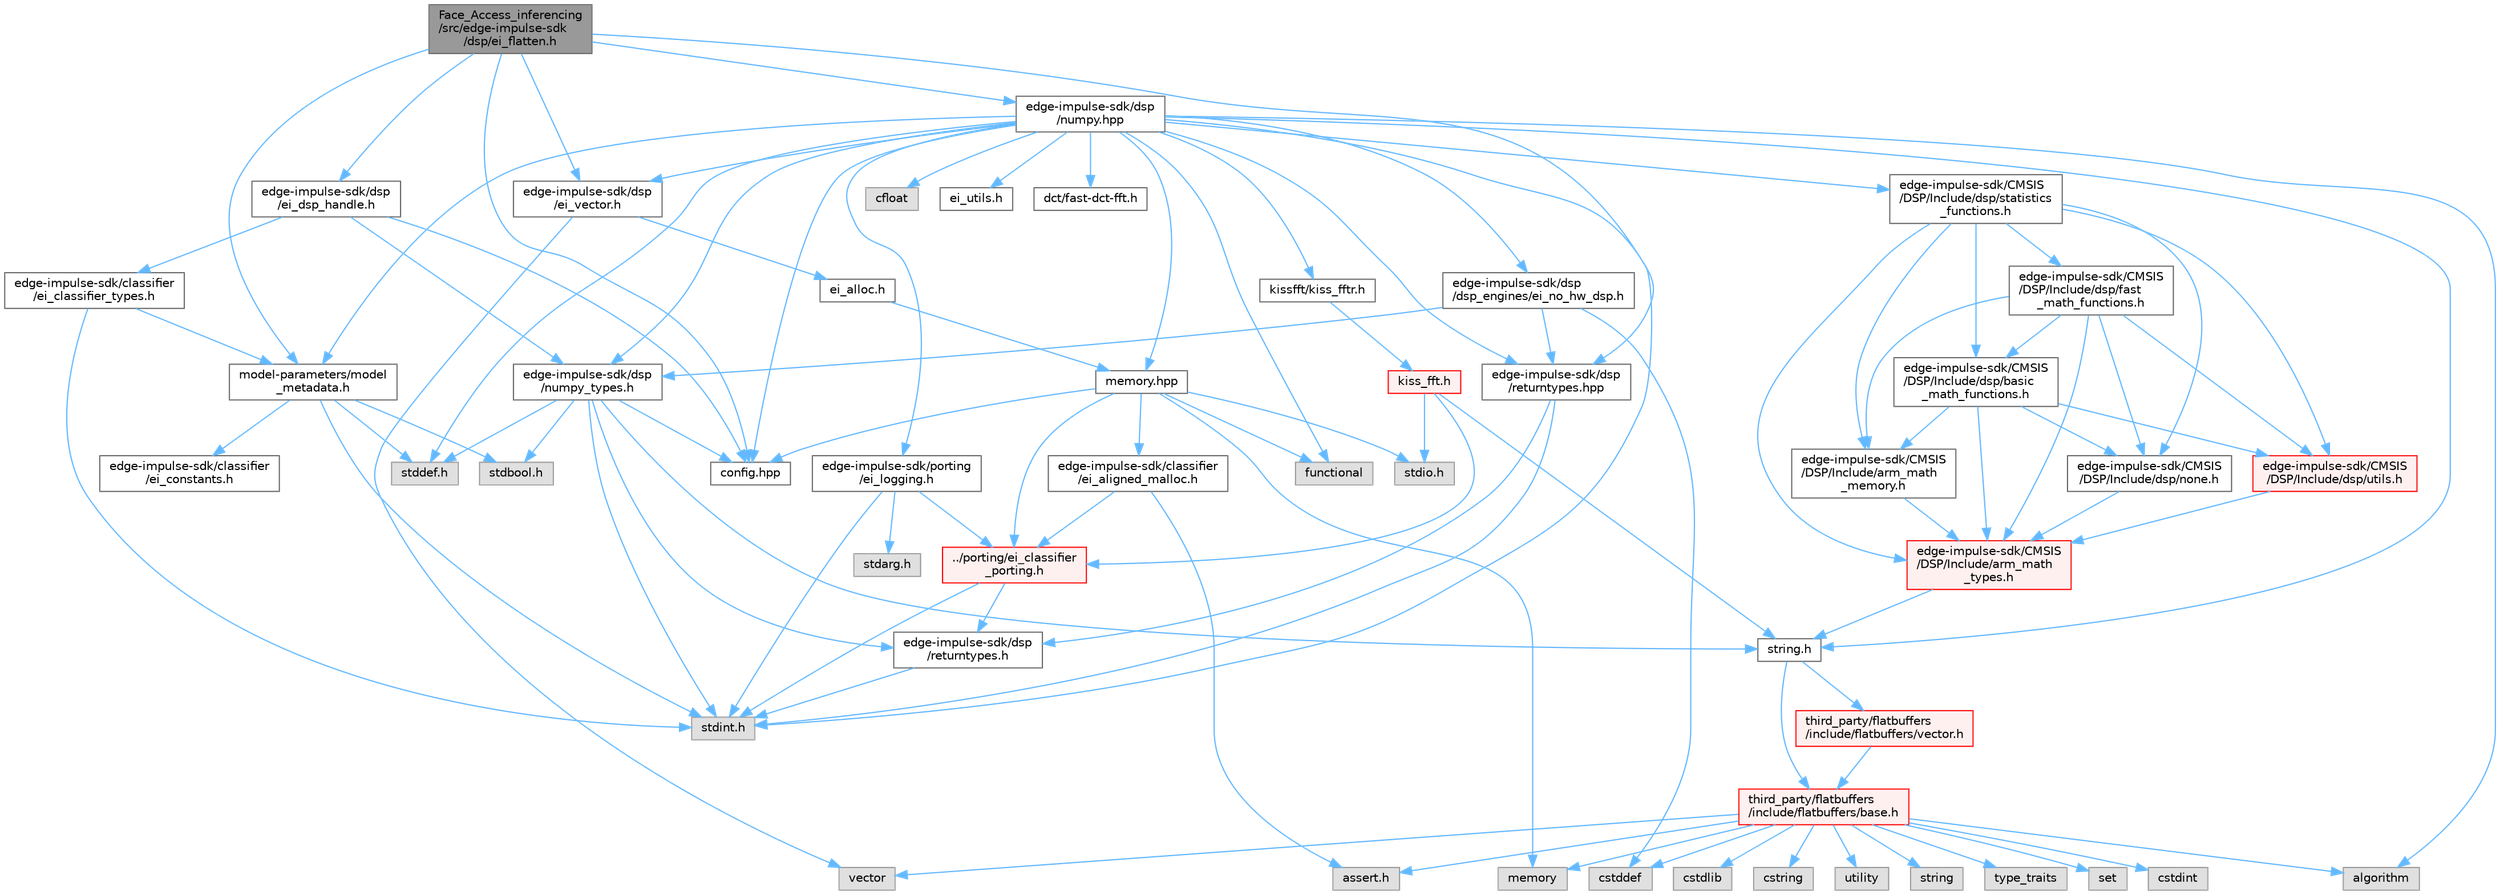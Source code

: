 digraph "Face_Access_inferencing/src/edge-impulse-sdk/dsp/ei_flatten.h"
{
 // LATEX_PDF_SIZE
  bgcolor="transparent";
  edge [fontname=Helvetica,fontsize=10,labelfontname=Helvetica,labelfontsize=10];
  node [fontname=Helvetica,fontsize=10,shape=box,height=0.2,width=0.4];
  Node1 [id="Node000001",label="Face_Access_inferencing\l/src/edge-impulse-sdk\l/dsp/ei_flatten.h",height=0.2,width=0.4,color="gray40", fillcolor="grey60", style="filled", fontcolor="black",tooltip=" "];
  Node1 -> Node2 [id="edge100_Node000001_Node000002",color="steelblue1",style="solid",tooltip=" "];
  Node2 [id="Node000002",label="edge-impulse-sdk/dsp\l/ei_vector.h",height=0.2,width=0.4,color="grey40", fillcolor="white", style="filled",URL="$ei__vector_8h.html",tooltip=" "];
  Node2 -> Node3 [id="edge101_Node000002_Node000003",color="steelblue1",style="solid",tooltip=" "];
  Node3 [id="Node000003",label="ei_alloc.h",height=0.2,width=0.4,color="grey40", fillcolor="white", style="filled",URL="$ei__alloc_8h.html",tooltip=" "];
  Node3 -> Node4 [id="edge102_Node000003_Node000004",color="steelblue1",style="solid",tooltip=" "];
  Node4 [id="Node000004",label="memory.hpp",height=0.2,width=0.4,color="grey40", fillcolor="white", style="filled",URL="$memory_8hpp.html",tooltip=" "];
  Node4 -> Node5 [id="edge103_Node000004_Node000005",color="steelblue1",style="solid",tooltip=" "];
  Node5 [id="Node000005",label="functional",height=0.2,width=0.4,color="grey60", fillcolor="#E0E0E0", style="filled",tooltip=" "];
  Node4 -> Node6 [id="edge104_Node000004_Node000006",color="steelblue1",style="solid",tooltip=" "];
  Node6 [id="Node000006",label="stdio.h",height=0.2,width=0.4,color="grey60", fillcolor="#E0E0E0", style="filled",tooltip=" "];
  Node4 -> Node7 [id="edge105_Node000004_Node000007",color="steelblue1",style="solid",tooltip=" "];
  Node7 [id="Node000007",label="memory",height=0.2,width=0.4,color="grey60", fillcolor="#E0E0E0", style="filled",tooltip=" "];
  Node4 -> Node8 [id="edge106_Node000004_Node000008",color="steelblue1",style="solid",tooltip=" "];
  Node8 [id="Node000008",label="../porting/ei_classifier\l_porting.h",height=0.2,width=0.4,color="red", fillcolor="#FFF0F0", style="filled",URL="$ei__classifier__porting_8h.html",tooltip=" "];
  Node8 -> Node9 [id="edge107_Node000008_Node000009",color="steelblue1",style="solid",tooltip=" "];
  Node9 [id="Node000009",label="stdint.h",height=0.2,width=0.4,color="grey60", fillcolor="#E0E0E0", style="filled",tooltip=" "];
  Node8 -> Node11 [id="edge108_Node000008_Node000011",color="steelblue1",style="solid",tooltip=" "];
  Node11 [id="Node000011",label="edge-impulse-sdk/dsp\l/returntypes.h",height=0.2,width=0.4,color="grey40", fillcolor="white", style="filled",URL="$returntypes_8h.html",tooltip=" "];
  Node11 -> Node9 [id="edge109_Node000011_Node000009",color="steelblue1",style="solid",tooltip=" "];
  Node4 -> Node12 [id="edge110_Node000004_Node000012",color="steelblue1",style="solid",tooltip=" "];
  Node12 [id="Node000012",label="edge-impulse-sdk/classifier\l/ei_aligned_malloc.h",height=0.2,width=0.4,color="grey40", fillcolor="white", style="filled",URL="$ei__aligned__malloc_8h.html",tooltip=" "];
  Node12 -> Node13 [id="edge111_Node000012_Node000013",color="steelblue1",style="solid",tooltip=" "];
  Node13 [id="Node000013",label="assert.h",height=0.2,width=0.4,color="grey60", fillcolor="#E0E0E0", style="filled",tooltip=" "];
  Node12 -> Node8 [id="edge112_Node000012_Node000008",color="steelblue1",style="solid",tooltip=" "];
  Node4 -> Node14 [id="edge113_Node000004_Node000014",color="steelblue1",style="solid",tooltip=" "];
  Node14 [id="Node000014",label="config.hpp",height=0.2,width=0.4,color="grey40", fillcolor="white", style="filled",URL="$config_8hpp.html",tooltip=" "];
  Node2 -> Node15 [id="edge114_Node000002_Node000015",color="steelblue1",style="solid",tooltip=" "];
  Node15 [id="Node000015",label="vector",height=0.2,width=0.4,color="grey60", fillcolor="#E0E0E0", style="filled",tooltip=" "];
  Node1 -> Node16 [id="edge115_Node000001_Node000016",color="steelblue1",style="solid",tooltip=" "];
  Node16 [id="Node000016",label="edge-impulse-sdk/dsp\l/returntypes.hpp",height=0.2,width=0.4,color="grey40", fillcolor="white", style="filled",URL="$returntypes_8hpp.html",tooltip=" "];
  Node16 -> Node9 [id="edge116_Node000016_Node000009",color="steelblue1",style="solid",tooltip=" "];
  Node16 -> Node11 [id="edge117_Node000016_Node000011",color="steelblue1",style="solid",tooltip=" "];
  Node1 -> Node17 [id="edge118_Node000001_Node000017",color="steelblue1",style="solid",tooltip=" "];
  Node17 [id="Node000017",label="edge-impulse-sdk/dsp\l/ei_dsp_handle.h",height=0.2,width=0.4,color="grey40", fillcolor="white", style="filled",URL="$ei__dsp__handle_8h.html",tooltip=" "];
  Node17 -> Node14 [id="edge119_Node000017_Node000014",color="steelblue1",style="solid",tooltip=" "];
  Node17 -> Node18 [id="edge120_Node000017_Node000018",color="steelblue1",style="solid",tooltip=" "];
  Node18 [id="Node000018",label="edge-impulse-sdk/dsp\l/numpy_types.h",height=0.2,width=0.4,color="grey40", fillcolor="white", style="filled",URL="$numpy__types_8h.html",tooltip=" "];
  Node18 -> Node9 [id="edge121_Node000018_Node000009",color="steelblue1",style="solid",tooltip=" "];
  Node18 -> Node19 [id="edge122_Node000018_Node000019",color="steelblue1",style="solid",tooltip=" "];
  Node19 [id="Node000019",label="stdbool.h",height=0.2,width=0.4,color="grey60", fillcolor="#E0E0E0", style="filled",tooltip=" "];
  Node18 -> Node20 [id="edge123_Node000018_Node000020",color="steelblue1",style="solid",tooltip=" "];
  Node20 [id="Node000020",label="string.h",height=0.2,width=0.4,color="grey40", fillcolor="white", style="filled",URL="$string_8h.html",tooltip=" "];
  Node20 -> Node21 [id="edge124_Node000020_Node000021",color="steelblue1",style="solid",tooltip=" "];
  Node21 [id="Node000021",label="third_party/flatbuffers\l/include/flatbuffers/base.h",height=0.2,width=0.4,color="red", fillcolor="#FFF0F0", style="filled",URL="$base_8h.html",tooltip=" "];
  Node21 -> Node13 [id="edge125_Node000021_Node000013",color="steelblue1",style="solid",tooltip=" "];
  Node21 -> Node22 [id="edge126_Node000021_Node000022",color="steelblue1",style="solid",tooltip=" "];
  Node22 [id="Node000022",label="cstdint",height=0.2,width=0.4,color="grey60", fillcolor="#E0E0E0", style="filled",tooltip=" "];
  Node21 -> Node23 [id="edge127_Node000021_Node000023",color="steelblue1",style="solid",tooltip=" "];
  Node23 [id="Node000023",label="cstddef",height=0.2,width=0.4,color="grey60", fillcolor="#E0E0E0", style="filled",tooltip=" "];
  Node21 -> Node24 [id="edge128_Node000021_Node000024",color="steelblue1",style="solid",tooltip=" "];
  Node24 [id="Node000024",label="cstdlib",height=0.2,width=0.4,color="grey60", fillcolor="#E0E0E0", style="filled",tooltip=" "];
  Node21 -> Node25 [id="edge129_Node000021_Node000025",color="steelblue1",style="solid",tooltip=" "];
  Node25 [id="Node000025",label="cstring",height=0.2,width=0.4,color="grey60", fillcolor="#E0E0E0", style="filled",tooltip=" "];
  Node21 -> Node26 [id="edge130_Node000021_Node000026",color="steelblue1",style="solid",tooltip=" "];
  Node26 [id="Node000026",label="utility",height=0.2,width=0.4,color="grey60", fillcolor="#E0E0E0", style="filled",tooltip=" "];
  Node21 -> Node27 [id="edge131_Node000021_Node000027",color="steelblue1",style="solid",tooltip=" "];
  Node27 [id="Node000027",label="string",height=0.2,width=0.4,color="grey60", fillcolor="#E0E0E0", style="filled",tooltip=" "];
  Node21 -> Node28 [id="edge132_Node000021_Node000028",color="steelblue1",style="solid",tooltip=" "];
  Node28 [id="Node000028",label="type_traits",height=0.2,width=0.4,color="grey60", fillcolor="#E0E0E0", style="filled",tooltip=" "];
  Node21 -> Node15 [id="edge133_Node000021_Node000015",color="steelblue1",style="solid",tooltip=" "];
  Node21 -> Node29 [id="edge134_Node000021_Node000029",color="steelblue1",style="solid",tooltip=" "];
  Node29 [id="Node000029",label="set",height=0.2,width=0.4,color="grey60", fillcolor="#E0E0E0", style="filled",tooltip=" "];
  Node21 -> Node30 [id="edge135_Node000021_Node000030",color="steelblue1",style="solid",tooltip=" "];
  Node30 [id="Node000030",label="algorithm",height=0.2,width=0.4,color="grey60", fillcolor="#E0E0E0", style="filled",tooltip=" "];
  Node21 -> Node7 [id="edge136_Node000021_Node000007",color="steelblue1",style="solid",tooltip=" "];
  Node20 -> Node32 [id="edge137_Node000020_Node000032",color="steelblue1",style="solid",tooltip=" "];
  Node32 [id="Node000032",label="third_party/flatbuffers\l/include/flatbuffers/vector.h",height=0.2,width=0.4,color="red", fillcolor="#FFF0F0", style="filled",URL="$vector_8h.html",tooltip=" "];
  Node32 -> Node21 [id="edge138_Node000032_Node000021",color="steelblue1",style="solid",tooltip=" "];
  Node18 -> Node36 [id="edge139_Node000018_Node000036",color="steelblue1",style="solid",tooltip=" "];
  Node36 [id="Node000036",label="stddef.h",height=0.2,width=0.4,color="grey60", fillcolor="#E0E0E0", style="filled",tooltip=" "];
  Node18 -> Node14 [id="edge140_Node000018_Node000014",color="steelblue1",style="solid",tooltip=" "];
  Node18 -> Node11 [id="edge141_Node000018_Node000011",color="steelblue1",style="solid",tooltip=" "];
  Node17 -> Node37 [id="edge142_Node000017_Node000037",color="steelblue1",style="solid",tooltip=" "];
  Node37 [id="Node000037",label="edge-impulse-sdk/classifier\l/ei_classifier_types.h",height=0.2,width=0.4,color="grey40", fillcolor="white", style="filled",URL="$ei__classifier__types_8h.html",tooltip=" "];
  Node37 -> Node9 [id="edge143_Node000037_Node000009",color="steelblue1",style="solid",tooltip=" "];
  Node37 -> Node38 [id="edge144_Node000037_Node000038",color="steelblue1",style="solid",tooltip=" "];
  Node38 [id="Node000038",label="model-parameters/model\l_metadata.h",height=0.2,width=0.4,color="grey40", fillcolor="white", style="filled",URL="$model__metadata_8h.html",tooltip=" "];
  Node38 -> Node9 [id="edge145_Node000038_Node000009",color="steelblue1",style="solid",tooltip=" "];
  Node38 -> Node19 [id="edge146_Node000038_Node000019",color="steelblue1",style="solid",tooltip=" "];
  Node38 -> Node36 [id="edge147_Node000038_Node000036",color="steelblue1",style="solid",tooltip=" "];
  Node38 -> Node39 [id="edge148_Node000038_Node000039",color="steelblue1",style="solid",tooltip=" "];
  Node39 [id="Node000039",label="edge-impulse-sdk/classifier\l/ei_constants.h",height=0.2,width=0.4,color="grey40", fillcolor="white", style="filled",URL="$ei__constants_8h.html",tooltip=" "];
  Node1 -> Node38 [id="edge149_Node000001_Node000038",color="steelblue1",style="solid",tooltip=" "];
  Node1 -> Node40 [id="edge150_Node000001_Node000040",color="steelblue1",style="solid",tooltip=" "];
  Node40 [id="Node000040",label="edge-impulse-sdk/dsp\l/numpy.hpp",height=0.2,width=0.4,color="grey40", fillcolor="white", style="filled",URL="$numpy_8hpp.html",tooltip=" "];
  Node40 -> Node9 [id="edge151_Node000040_Node000009",color="steelblue1",style="solid",tooltip=" "];
  Node40 -> Node20 [id="edge152_Node000040_Node000020",color="steelblue1",style="solid",tooltip=" "];
  Node40 -> Node36 [id="edge153_Node000040_Node000036",color="steelblue1",style="solid",tooltip=" "];
  Node40 -> Node41 [id="edge154_Node000040_Node000041",color="steelblue1",style="solid",tooltip=" "];
  Node41 [id="Node000041",label="cfloat",height=0.2,width=0.4,color="grey60", fillcolor="#E0E0E0", style="filled",tooltip=" "];
  Node40 -> Node2 [id="edge155_Node000040_Node000002",color="steelblue1",style="solid",tooltip=" "];
  Node40 -> Node30 [id="edge156_Node000040_Node000030",color="steelblue1",style="solid",tooltip=" "];
  Node40 -> Node18 [id="edge157_Node000040_Node000018",color="steelblue1",style="solid",tooltip=" "];
  Node40 -> Node14 [id="edge158_Node000040_Node000014",color="steelblue1",style="solid",tooltip=" "];
  Node40 -> Node16 [id="edge159_Node000040_Node000016",color="steelblue1",style="solid",tooltip=" "];
  Node40 -> Node4 [id="edge160_Node000040_Node000004",color="steelblue1",style="solid",tooltip=" "];
  Node40 -> Node42 [id="edge161_Node000040_Node000042",color="steelblue1",style="solid",tooltip=" "];
  Node42 [id="Node000042",label="ei_utils.h",height=0.2,width=0.4,color="grey40", fillcolor="white", style="filled",URL="$ei__utils_8h.html",tooltip=" "];
  Node40 -> Node43 [id="edge162_Node000040_Node000043",color="steelblue1",style="solid",tooltip=" "];
  Node43 [id="Node000043",label="dct/fast-dct-fft.h",height=0.2,width=0.4,color="grey40", fillcolor="white", style="filled",URL="$fast-dct-fft_8h.html",tooltip=" "];
  Node40 -> Node44 [id="edge163_Node000040_Node000044",color="steelblue1",style="solid",tooltip=" "];
  Node44 [id="Node000044",label="kissfft/kiss_fftr.h",height=0.2,width=0.4,color="grey40", fillcolor="white", style="filled",URL="$_face___access__inferencing_2src_2edge-impulse-sdk_2dsp_2kissfft_2kiss__fftr_8h.html",tooltip=" "];
  Node44 -> Node45 [id="edge164_Node000044_Node000045",color="steelblue1",style="solid",tooltip=" "];
  Node45 [id="Node000045",label="kiss_fft.h",height=0.2,width=0.4,color="red", fillcolor="#FFF0F0", style="filled",URL="$_face___access__inferencing_2src_2edge-impulse-sdk_2dsp_2kissfft_2kiss__fft_8h.html",tooltip=" "];
  Node45 -> Node6 [id="edge165_Node000045_Node000006",color="steelblue1",style="solid",tooltip=" "];
  Node45 -> Node20 [id="edge166_Node000045_Node000020",color="steelblue1",style="solid",tooltip=" "];
  Node45 -> Node8 [id="edge167_Node000045_Node000008",color="steelblue1",style="solid",tooltip=" "];
  Node40 -> Node47 [id="edge168_Node000040_Node000047",color="steelblue1",style="solid",tooltip=" "];
  Node47 [id="Node000047",label="edge-impulse-sdk/porting\l/ei_logging.h",height=0.2,width=0.4,color="grey40", fillcolor="white", style="filled",URL="$ei__logging_8h.html",tooltip=" "];
  Node47 -> Node9 [id="edge169_Node000047_Node000009",color="steelblue1",style="solid",tooltip=" "];
  Node47 -> Node48 [id="edge170_Node000047_Node000048",color="steelblue1",style="solid",tooltip=" "];
  Node48 [id="Node000048",label="stdarg.h",height=0.2,width=0.4,color="grey60", fillcolor="#E0E0E0", style="filled",tooltip=" "];
  Node47 -> Node8 [id="edge171_Node000047_Node000008",color="steelblue1",style="solid",tooltip=" "];
  Node40 -> Node38 [id="edge172_Node000040_Node000038",color="steelblue1",style="solid",tooltip=" "];
  Node40 -> Node49 [id="edge173_Node000040_Node000049",color="steelblue1",style="solid",tooltip=" "];
  Node49 [id="Node000049",label="edge-impulse-sdk/dsp\l/dsp_engines/ei_no_hw_dsp.h",height=0.2,width=0.4,color="grey40", fillcolor="white", style="filled",URL="$ei__no__hw__dsp_8h.html",tooltip=" "];
  Node49 -> Node23 [id="edge174_Node000049_Node000023",color="steelblue1",style="solid",tooltip=" "];
  Node49 -> Node16 [id="edge175_Node000049_Node000016",color="steelblue1",style="solid",tooltip=" "];
  Node49 -> Node18 [id="edge176_Node000049_Node000018",color="steelblue1",style="solid",tooltip=" "];
  Node40 -> Node50 [id="edge177_Node000040_Node000050",color="steelblue1",style="solid",tooltip=" "];
  Node50 [id="Node000050",label="edge-impulse-sdk/CMSIS\l/DSP/Include/dsp/statistics\l_functions.h",height=0.2,width=0.4,color="grey40", fillcolor="white", style="filled",URL="$statistics__functions_8h.html",tooltip=" "];
  Node50 -> Node51 [id="edge178_Node000050_Node000051",color="steelblue1",style="solid",tooltip=" "];
  Node51 [id="Node000051",label="edge-impulse-sdk/CMSIS\l/DSP/Include/arm_math\l_types.h",height=0.2,width=0.4,color="red", fillcolor="#FFF0F0", style="filled",URL="$arm__math__types_8h.html",tooltip=" "];
  Node51 -> Node20 [id="edge179_Node000051_Node000020",color="steelblue1",style="solid",tooltip=" "];
  Node50 -> Node55 [id="edge180_Node000050_Node000055",color="steelblue1",style="solid",tooltip=" "];
  Node55 [id="Node000055",label="edge-impulse-sdk/CMSIS\l/DSP/Include/arm_math\l_memory.h",height=0.2,width=0.4,color="grey40", fillcolor="white", style="filled",URL="$arm__math__memory_8h.html",tooltip=" "];
  Node55 -> Node51 [id="edge181_Node000055_Node000051",color="steelblue1",style="solid",tooltip=" "];
  Node50 -> Node56 [id="edge182_Node000050_Node000056",color="steelblue1",style="solid",tooltip=" "];
  Node56 [id="Node000056",label="edge-impulse-sdk/CMSIS\l/DSP/Include/dsp/none.h",height=0.2,width=0.4,color="grey40", fillcolor="white", style="filled",URL="$none_8h.html",tooltip=" "];
  Node56 -> Node51 [id="edge183_Node000056_Node000051",color="steelblue1",style="solid",tooltip=" "];
  Node50 -> Node57 [id="edge184_Node000050_Node000057",color="steelblue1",style="solid",tooltip=" "];
  Node57 [id="Node000057",label="edge-impulse-sdk/CMSIS\l/DSP/Include/dsp/utils.h",height=0.2,width=0.4,color="red", fillcolor="#FFF0F0", style="filled",URL="$utils_8h.html",tooltip=" "];
  Node57 -> Node51 [id="edge185_Node000057_Node000051",color="steelblue1",style="solid",tooltip=" "];
  Node50 -> Node58 [id="edge186_Node000050_Node000058",color="steelblue1",style="solid",tooltip=" "];
  Node58 [id="Node000058",label="edge-impulse-sdk/CMSIS\l/DSP/Include/dsp/basic\l_math_functions.h",height=0.2,width=0.4,color="grey40", fillcolor="white", style="filled",URL="$basic__math__functions_8h.html",tooltip=" "];
  Node58 -> Node51 [id="edge187_Node000058_Node000051",color="steelblue1",style="solid",tooltip=" "];
  Node58 -> Node55 [id="edge188_Node000058_Node000055",color="steelblue1",style="solid",tooltip=" "];
  Node58 -> Node56 [id="edge189_Node000058_Node000056",color="steelblue1",style="solid",tooltip=" "];
  Node58 -> Node57 [id="edge190_Node000058_Node000057",color="steelblue1",style="solid",tooltip=" "];
  Node50 -> Node59 [id="edge191_Node000050_Node000059",color="steelblue1",style="solid",tooltip=" "];
  Node59 [id="Node000059",label="edge-impulse-sdk/CMSIS\l/DSP/Include/dsp/fast\l_math_functions.h",height=0.2,width=0.4,color="grey40", fillcolor="white", style="filled",URL="$fast__math__functions_8h.html",tooltip=" "];
  Node59 -> Node51 [id="edge192_Node000059_Node000051",color="steelblue1",style="solid",tooltip=" "];
  Node59 -> Node55 [id="edge193_Node000059_Node000055",color="steelblue1",style="solid",tooltip=" "];
  Node59 -> Node56 [id="edge194_Node000059_Node000056",color="steelblue1",style="solid",tooltip=" "];
  Node59 -> Node57 [id="edge195_Node000059_Node000057",color="steelblue1",style="solid",tooltip=" "];
  Node59 -> Node58 [id="edge196_Node000059_Node000058",color="steelblue1",style="solid",tooltip=" "];
  Node40 -> Node5 [id="edge197_Node000040_Node000005",color="steelblue1",style="solid",tooltip=" "];
  Node1 -> Node14 [id="edge198_Node000001_Node000014",color="steelblue1",style="solid",tooltip=" "];
}
